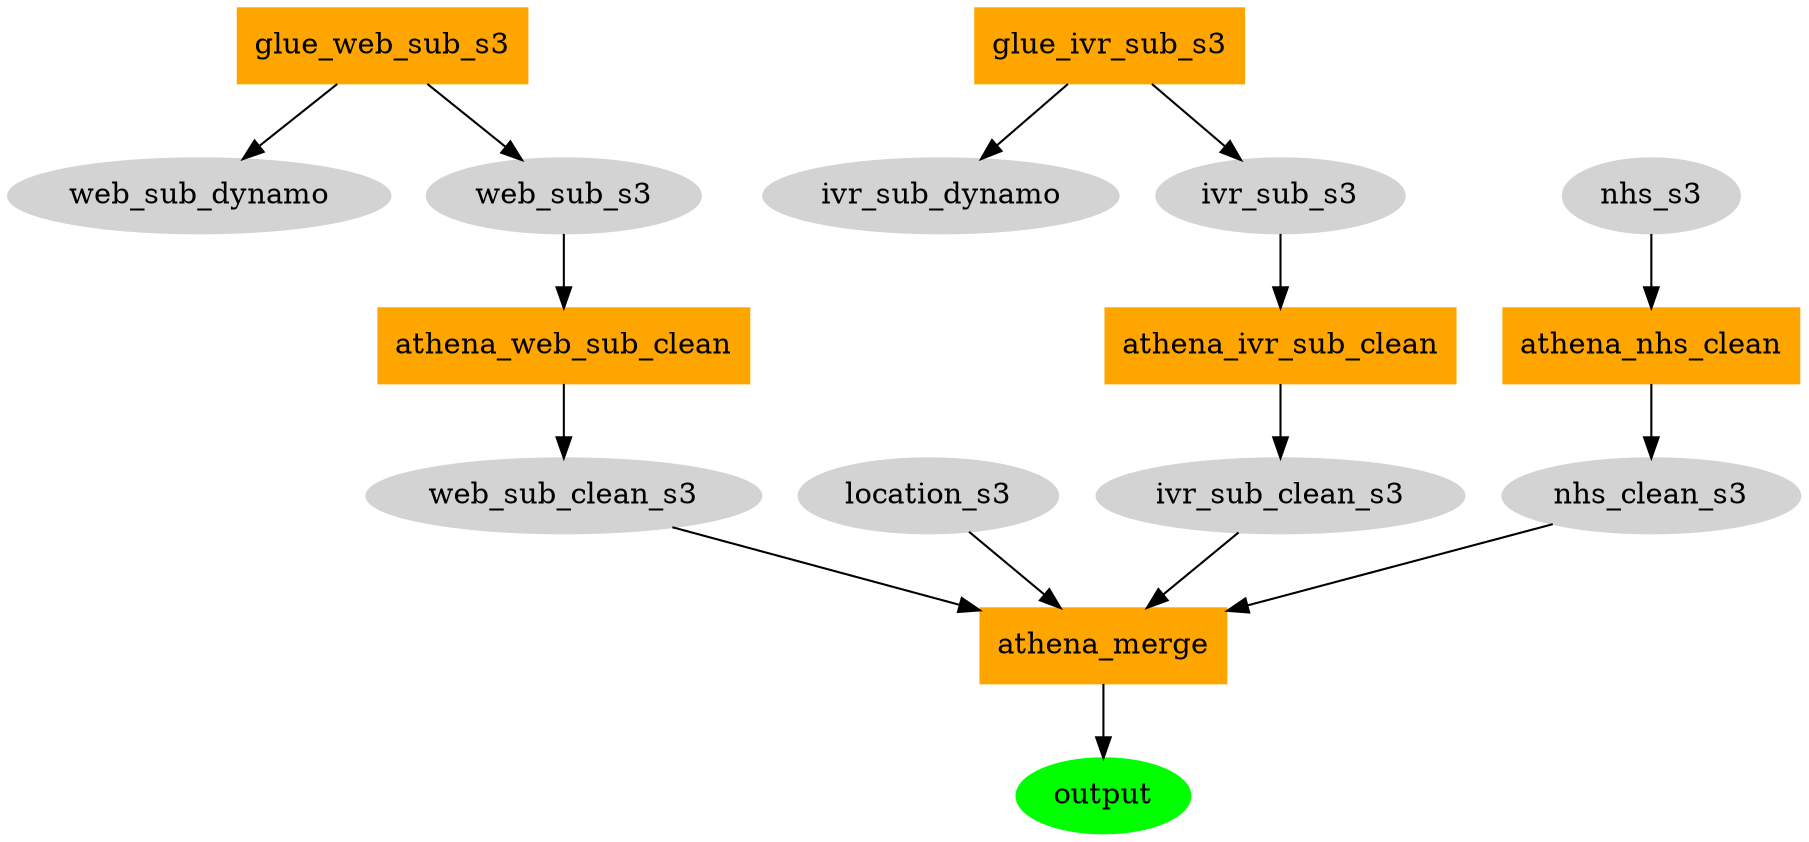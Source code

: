 digraph G {
    style=filled;
    color=lightgrey;
    node [style=filled,color=lightgrey];
    
    web_sub_dynamo;
    ivr_sub_dynamo;
    
    glue_web_sub_s3 -> web_sub_dynamo;
    glue_web_sub_s3 -> web_sub_s3;
    
    glue_ivr_sub_s3 -> ivr_sub_dynamo;
    glue_ivr_sub_s3 -> ivr_sub_s3;
    
    nhs_s3;
    location_s3;
    
    web_sub_s3 -> athena_web_sub_clean;
    athena_web_sub_clean -> web_sub_clean_s3;
    
    ivr_sub_s3 -> athena_ivr_sub_clean;
    athena_ivr_sub_clean -> ivr_sub_clean_s3;
    
    nhs_s3 -> athena_nhs_clean;
    athena_nhs_clean -> nhs_clean_s3;

    web_sub_clean_s3 -> athena_merge;
    ivr_sub_clean_s3 -> athena_merge;
    nhs_clean_s3 -> athena_merge;
    location_s3 -> athena_merge;
    
    athena_merge -> output;
    
    glue_web_sub_s3 [shape=rect, color=orange];
    glue_ivr_sub_s3 [shape=rect, color=orange];
    athena_web_sub_clean [shape=rect, color=orange];
    athena_ivr_sub_clean [shape=rect, color=orange];
    athena_nhs_clean [shape=rect, color=orange];
    athena_merge [shape=rect, color=orange];
    
    output [color=green]
}